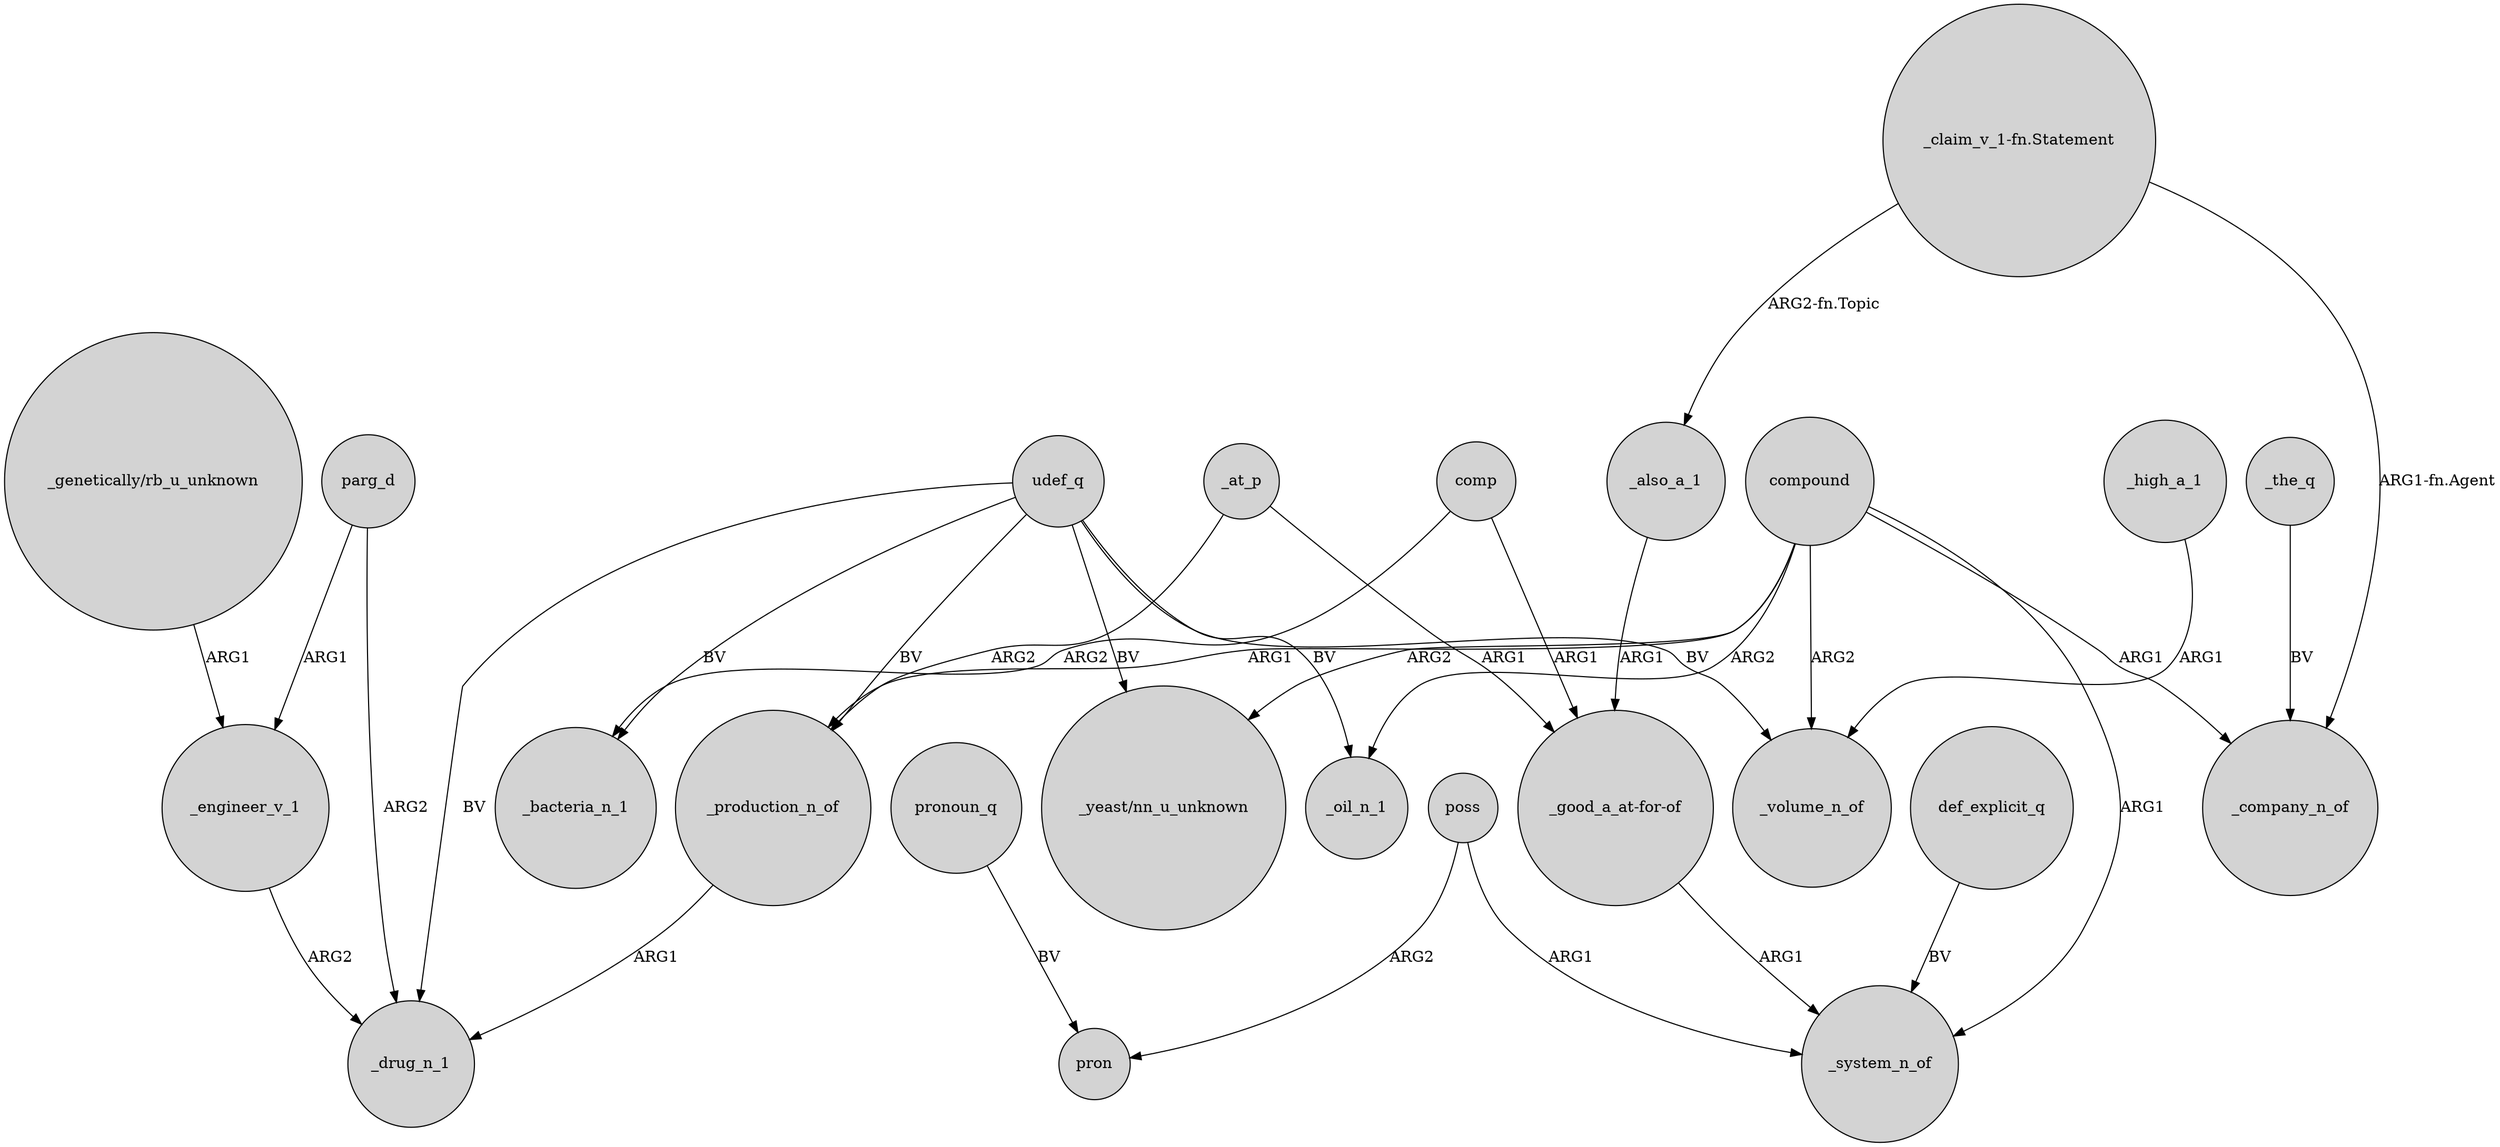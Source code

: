 digraph {
	node [shape=circle style=filled]
	"_genetically/rb_u_unknown" -> _engineer_v_1 [label=ARG1]
	udef_q -> _production_n_of [label=BV]
	_at_p -> _production_n_of [label=ARG2]
	compound -> _production_n_of [label=ARG1]
	poss -> pron [label=ARG2]
	compound -> _system_n_of [label=ARG1]
	comp -> "_good_a_at-for-of" [label=ARG1]
	udef_q -> _volume_n_of [label=BV]
	udef_q -> "_yeast/nn_u_unknown" [label=BV]
	poss -> _system_n_of [label=ARG1]
	def_explicit_q -> _system_n_of [label=BV]
	parg_d -> _drug_n_1 [label=ARG2]
	compound -> _volume_n_of [label=ARG2]
	udef_q -> _drug_n_1 [label=BV]
	"_good_a_at-for-of" -> _system_n_of [label=ARG1]
	_the_q -> _company_n_of [label=BV]
	compound -> _company_n_of [label=ARG1]
	pronoun_q -> pron [label=BV]
	compound -> _oil_n_1 [label=ARG2]
	_production_n_of -> _drug_n_1 [label=ARG1]
	compound -> "_yeast/nn_u_unknown" [label=ARG2]
	udef_q -> _bacteria_n_1 [label=BV]
	parg_d -> _engineer_v_1 [label=ARG1]
	_engineer_v_1 -> _drug_n_1 [label=ARG2]
	_high_a_1 -> _volume_n_of [label=ARG1]
	udef_q -> _oil_n_1 [label=BV]
	_at_p -> "_good_a_at-for-of" [label=ARG1]
	"_claim_v_1-fn.Statement" -> _also_a_1 [label="ARG2-fn.Topic"]
	"_claim_v_1-fn.Statement" -> _company_n_of [label="ARG1-fn.Agent"]
	comp -> _bacteria_n_1 [label=ARG2]
	_also_a_1 -> "_good_a_at-for-of" [label=ARG1]
}
